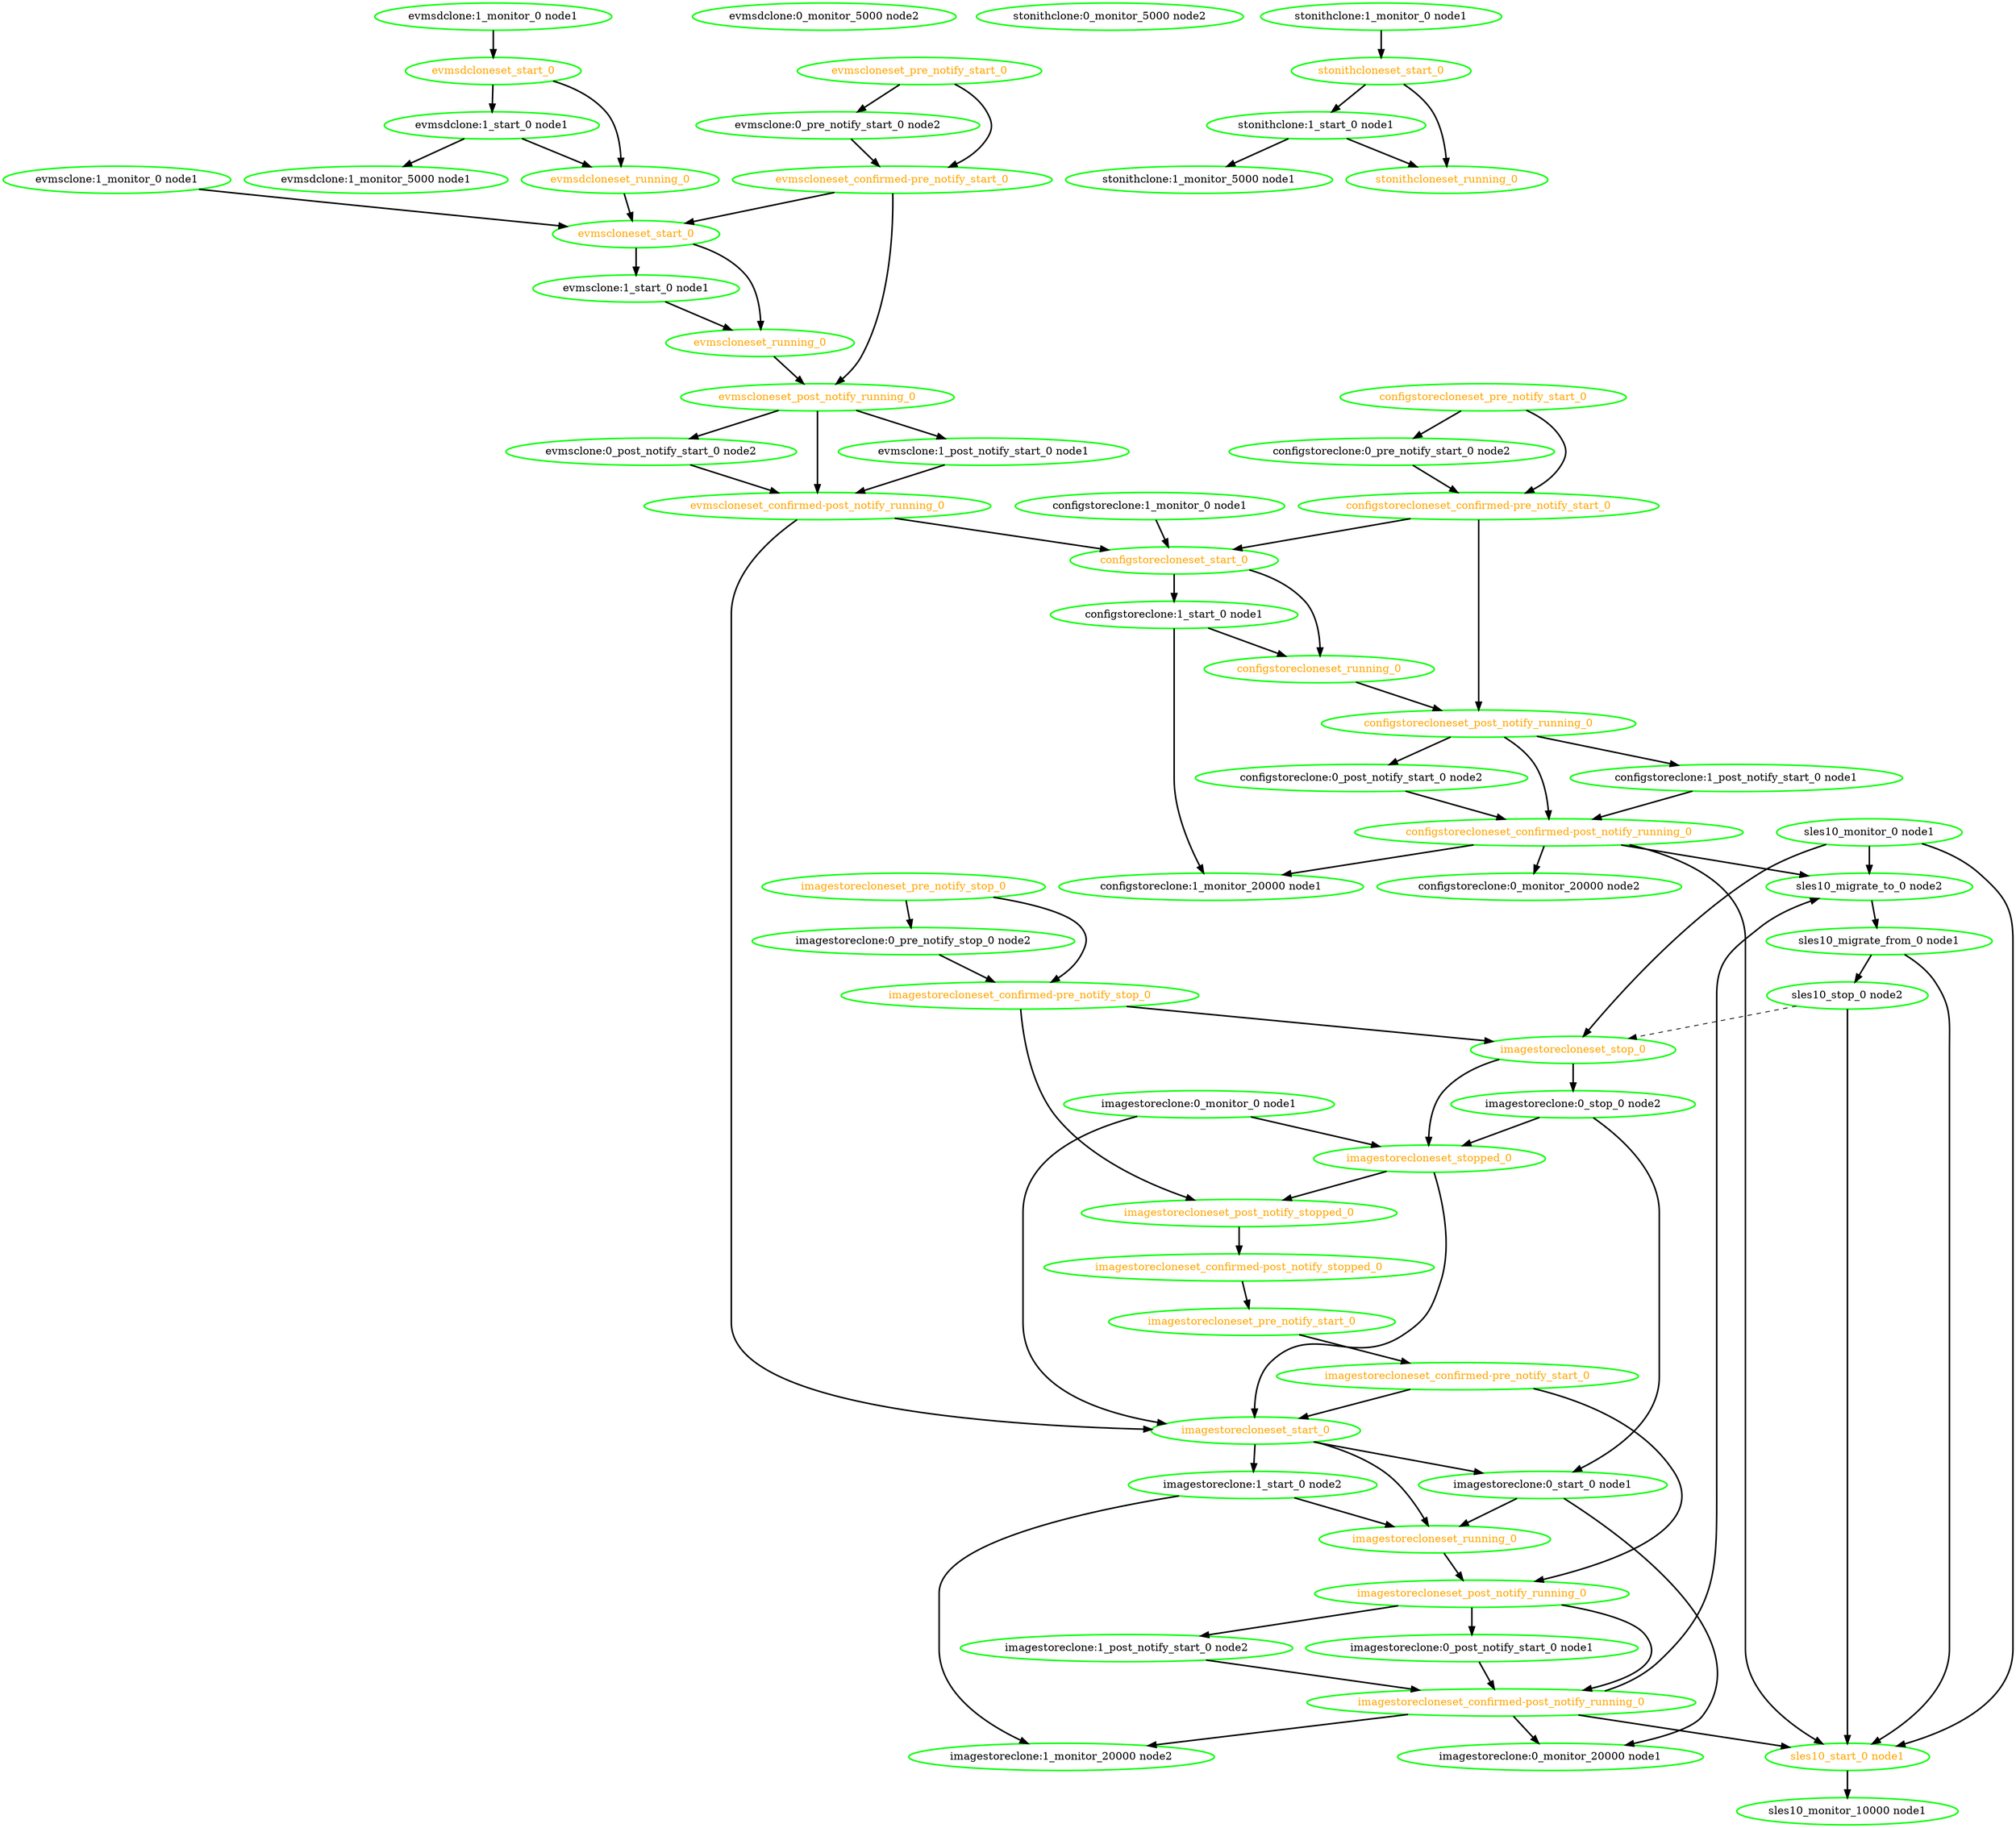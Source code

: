  digraph "g" {
"configstoreclone:0_monitor_20000 node2" [ style=bold color="green" fontcolor="black"]
"configstoreclone:0_post_notify_start_0 node2" -> "configstorecloneset_confirmed-post_notify_running_0" [ style = bold]
"configstoreclone:0_post_notify_start_0 node2" [ style=bold color="green" fontcolor="black" ]
"configstoreclone:0_pre_notify_start_0 node2" -> "configstorecloneset_confirmed-pre_notify_start_0" [ style = bold]
"configstoreclone:0_pre_notify_start_0 node2" [ style=bold color="green" fontcolor="black" ]
"configstoreclone:1_monitor_0 node1" -> "configstorecloneset_start_0" [ style = bold]
"configstoreclone:1_monitor_0 node1" [ style=bold color="green" fontcolor="black" ]
"configstoreclone:1_monitor_20000 node1" [ style=bold color="green" fontcolor="black" ]
"configstoreclone:1_post_notify_start_0 node1" -> "configstorecloneset_confirmed-post_notify_running_0" [ style = bold]
"configstoreclone:1_post_notify_start_0 node1" [ style=bold color="green" fontcolor="black" ]
"configstoreclone:1_start_0 node1" -> "configstoreclone:1_monitor_20000 node1" [ style = bold]
"configstoreclone:1_start_0 node1" -> "configstorecloneset_running_0" [ style = bold]
"configstoreclone:1_start_0 node1" [ style=bold color="green" fontcolor="black" ]
"configstorecloneset_confirmed-post_notify_running_0" -> "configstoreclone:0_monitor_20000 node2" [ style = bold]
"configstorecloneset_confirmed-post_notify_running_0" -> "configstoreclone:1_monitor_20000 node1" [ style = bold]
"configstorecloneset_confirmed-post_notify_running_0" -> "sles10_migrate_to_0 node2" [ style = bold]
"configstorecloneset_confirmed-post_notify_running_0" -> "sles10_start_0 node1" [ style = bold]
"configstorecloneset_confirmed-post_notify_running_0" [ style=bold color="green" fontcolor="orange" ]
"configstorecloneset_confirmed-pre_notify_start_0" -> "configstorecloneset_post_notify_running_0" [ style = bold]
"configstorecloneset_confirmed-pre_notify_start_0" -> "configstorecloneset_start_0" [ style = bold]
"configstorecloneset_confirmed-pre_notify_start_0" [ style=bold color="green" fontcolor="orange" ]
"configstorecloneset_post_notify_running_0" -> "configstoreclone:0_post_notify_start_0 node2" [ style = bold]
"configstorecloneset_post_notify_running_0" -> "configstoreclone:1_post_notify_start_0 node1" [ style = bold]
"configstorecloneset_post_notify_running_0" -> "configstorecloneset_confirmed-post_notify_running_0" [ style = bold]
"configstorecloneset_post_notify_running_0" [ style=bold color="green" fontcolor="orange" ]
"configstorecloneset_pre_notify_start_0" -> "configstoreclone:0_pre_notify_start_0 node2" [ style = bold]
"configstorecloneset_pre_notify_start_0" -> "configstorecloneset_confirmed-pre_notify_start_0" [ style = bold]
"configstorecloneset_pre_notify_start_0" [ style=bold color="green" fontcolor="orange" ]
"configstorecloneset_running_0" -> "configstorecloneset_post_notify_running_0" [ style = bold]
"configstorecloneset_running_0" [ style=bold color="green" fontcolor="orange" ]
"configstorecloneset_start_0" -> "configstoreclone:1_start_0 node1" [ style = bold]
"configstorecloneset_start_0" -> "configstorecloneset_running_0" [ style = bold]
"configstorecloneset_start_0" [ style=bold color="green" fontcolor="orange" ]
"evmsclone:0_post_notify_start_0 node2" -> "evmscloneset_confirmed-post_notify_running_0" [ style = bold]
"evmsclone:0_post_notify_start_0 node2" [ style=bold color="green" fontcolor="black" ]
"evmsclone:0_pre_notify_start_0 node2" -> "evmscloneset_confirmed-pre_notify_start_0" [ style = bold]
"evmsclone:0_pre_notify_start_0 node2" [ style=bold color="green" fontcolor="black" ]
"evmsclone:1_monitor_0 node1" -> "evmscloneset_start_0" [ style = bold]
"evmsclone:1_monitor_0 node1" [ style=bold color="green" fontcolor="black" ]
"evmsclone:1_post_notify_start_0 node1" -> "evmscloneset_confirmed-post_notify_running_0" [ style = bold]
"evmsclone:1_post_notify_start_0 node1" [ style=bold color="green" fontcolor="black" ]
"evmsclone:1_start_0 node1" -> "evmscloneset_running_0" [ style = bold]
"evmsclone:1_start_0 node1" [ style=bold color="green" fontcolor="black" ]
"evmscloneset_confirmed-post_notify_running_0" -> "configstorecloneset_start_0" [ style = bold]
"evmscloneset_confirmed-post_notify_running_0" -> "imagestorecloneset_start_0" [ style = bold]
"evmscloneset_confirmed-post_notify_running_0" [ style=bold color="green" fontcolor="orange" ]
"evmscloneset_confirmed-pre_notify_start_0" -> "evmscloneset_post_notify_running_0" [ style = bold]
"evmscloneset_confirmed-pre_notify_start_0" -> "evmscloneset_start_0" [ style = bold]
"evmscloneset_confirmed-pre_notify_start_0" [ style=bold color="green" fontcolor="orange" ]
"evmscloneset_post_notify_running_0" -> "evmsclone:0_post_notify_start_0 node2" [ style = bold]
"evmscloneset_post_notify_running_0" -> "evmsclone:1_post_notify_start_0 node1" [ style = bold]
"evmscloneset_post_notify_running_0" -> "evmscloneset_confirmed-post_notify_running_0" [ style = bold]
"evmscloneset_post_notify_running_0" [ style=bold color="green" fontcolor="orange" ]
"evmscloneset_pre_notify_start_0" -> "evmsclone:0_pre_notify_start_0 node2" [ style = bold]
"evmscloneset_pre_notify_start_0" -> "evmscloneset_confirmed-pre_notify_start_0" [ style = bold]
"evmscloneset_pre_notify_start_0" [ style=bold color="green" fontcolor="orange" ]
"evmscloneset_running_0" -> "evmscloneset_post_notify_running_0" [ style = bold]
"evmscloneset_running_0" [ style=bold color="green" fontcolor="orange" ]
"evmscloneset_start_0" -> "evmsclone:1_start_0 node1" [ style = bold]
"evmscloneset_start_0" -> "evmscloneset_running_0" [ style = bold]
"evmscloneset_start_0" [ style=bold color="green" fontcolor="orange" ]
"evmsdclone:0_monitor_5000 node2" [ style=bold color="green" fontcolor="black"]
"evmsdclone:1_monitor_0 node1" -> "evmsdcloneset_start_0" [ style = bold]
"evmsdclone:1_monitor_0 node1" [ style=bold color="green" fontcolor="black" ]
"evmsdclone:1_monitor_5000 node1" [ style=bold color="green" fontcolor="black" ]
"evmsdclone:1_start_0 node1" -> "evmsdclone:1_monitor_5000 node1" [ style = bold]
"evmsdclone:1_start_0 node1" -> "evmsdcloneset_running_0" [ style = bold]
"evmsdclone:1_start_0 node1" [ style=bold color="green" fontcolor="black" ]
"evmsdcloneset_running_0" -> "evmscloneset_start_0" [ style = bold]
"evmsdcloneset_running_0" [ style=bold color="green" fontcolor="orange" ]
"evmsdcloneset_start_0" -> "evmsdclone:1_start_0 node1" [ style = bold]
"evmsdcloneset_start_0" -> "evmsdcloneset_running_0" [ style = bold]
"evmsdcloneset_start_0" [ style=bold color="green" fontcolor="orange" ]
"imagestoreclone:0_monitor_0 node1" -> "imagestorecloneset_start_0" [ style = bold]
"imagestoreclone:0_monitor_0 node1" -> "imagestorecloneset_stopped_0" [ style = bold]
"imagestoreclone:0_monitor_0 node1" [ style=bold color="green" fontcolor="black" ]
"imagestoreclone:0_monitor_20000 node1" [ style=bold color="green" fontcolor="black" ]
"imagestoreclone:0_post_notify_start_0 node1" -> "imagestorecloneset_confirmed-post_notify_running_0" [ style = bold]
"imagestoreclone:0_post_notify_start_0 node1" [ style=bold color="green" fontcolor="black" ]
"imagestoreclone:0_pre_notify_stop_0 node2" -> "imagestorecloneset_confirmed-pre_notify_stop_0" [ style = bold]
"imagestoreclone:0_pre_notify_stop_0 node2" [ style=bold color="green" fontcolor="black" ]
"imagestoreclone:0_start_0 node1" -> "imagestoreclone:0_monitor_20000 node1" [ style = bold]
"imagestoreclone:0_start_0 node1" -> "imagestorecloneset_running_0" [ style = bold]
"imagestoreclone:0_start_0 node1" [ style=bold color="green" fontcolor="black" ]
"imagestoreclone:0_stop_0 node2" -> "imagestoreclone:0_start_0 node1" [ style = bold]
"imagestoreclone:0_stop_0 node2" -> "imagestorecloneset_stopped_0" [ style = bold]
"imagestoreclone:0_stop_0 node2" [ style=bold color="green" fontcolor="black" ]
"imagestoreclone:1_monitor_20000 node2" [ style=bold color="green" fontcolor="black" ]
"imagestoreclone:1_post_notify_start_0 node2" -> "imagestorecloneset_confirmed-post_notify_running_0" [ style = bold]
"imagestoreclone:1_post_notify_start_0 node2" [ style=bold color="green" fontcolor="black" ]
"imagestoreclone:1_start_0 node2" -> "imagestoreclone:1_monitor_20000 node2" [ style = bold]
"imagestoreclone:1_start_0 node2" -> "imagestorecloneset_running_0" [ style = bold]
"imagestoreclone:1_start_0 node2" [ style=bold color="green" fontcolor="black" ]
"imagestorecloneset_confirmed-post_notify_running_0" -> "imagestoreclone:0_monitor_20000 node1" [ style = bold]
"imagestorecloneset_confirmed-post_notify_running_0" -> "imagestoreclone:1_monitor_20000 node2" [ style = bold]
"imagestorecloneset_confirmed-post_notify_running_0" -> "sles10_migrate_to_0 node2" [ style = bold]
"imagestorecloneset_confirmed-post_notify_running_0" -> "sles10_start_0 node1" [ style = bold]
"imagestorecloneset_confirmed-post_notify_running_0" [ style=bold color="green" fontcolor="orange" ]
"imagestorecloneset_confirmed-post_notify_stopped_0" -> "imagestorecloneset_pre_notify_start_0" [ style = bold]
"imagestorecloneset_confirmed-post_notify_stopped_0" [ style=bold color="green" fontcolor="orange" ]
"imagestorecloneset_confirmed-pre_notify_start_0" -> "imagestorecloneset_post_notify_running_0" [ style = bold]
"imagestorecloneset_confirmed-pre_notify_start_0" -> "imagestorecloneset_start_0" [ style = bold]
"imagestorecloneset_confirmed-pre_notify_start_0" [ style=bold color="green" fontcolor="orange" ]
"imagestorecloneset_confirmed-pre_notify_stop_0" -> "imagestorecloneset_post_notify_stopped_0" [ style = bold]
"imagestorecloneset_confirmed-pre_notify_stop_0" -> "imagestorecloneset_stop_0" [ style = bold]
"imagestorecloneset_confirmed-pre_notify_stop_0" [ style=bold color="green" fontcolor="orange" ]
"imagestorecloneset_post_notify_running_0" -> "imagestoreclone:0_post_notify_start_0 node1" [ style = bold]
"imagestorecloneset_post_notify_running_0" -> "imagestoreclone:1_post_notify_start_0 node2" [ style = bold]
"imagestorecloneset_post_notify_running_0" -> "imagestorecloneset_confirmed-post_notify_running_0" [ style = bold]
"imagestorecloneset_post_notify_running_0" [ style=bold color="green" fontcolor="orange" ]
"imagestorecloneset_post_notify_stopped_0" -> "imagestorecloneset_confirmed-post_notify_stopped_0" [ style = bold]
"imagestorecloneset_post_notify_stopped_0" [ style=bold color="green" fontcolor="orange" ]
"imagestorecloneset_pre_notify_start_0" -> "imagestorecloneset_confirmed-pre_notify_start_0" [ style = bold]
"imagestorecloneset_pre_notify_start_0" [ style=bold color="green" fontcolor="orange" ]
"imagestorecloneset_pre_notify_stop_0" -> "imagestoreclone:0_pre_notify_stop_0 node2" [ style = bold]
"imagestorecloneset_pre_notify_stop_0" -> "imagestorecloneset_confirmed-pre_notify_stop_0" [ style = bold]
"imagestorecloneset_pre_notify_stop_0" [ style=bold color="green" fontcolor="orange" ]
"imagestorecloneset_running_0" -> "imagestorecloneset_post_notify_running_0" [ style = bold]
"imagestorecloneset_running_0" [ style=bold color="green" fontcolor="orange" ]
"imagestorecloneset_start_0" -> "imagestoreclone:0_start_0 node1" [ style = bold]
"imagestorecloneset_start_0" -> "imagestoreclone:1_start_0 node2" [ style = bold]
"imagestorecloneset_start_0" -> "imagestorecloneset_running_0" [ style = bold]
"imagestorecloneset_start_0" [ style=bold color="green" fontcolor="orange" ]
"imagestorecloneset_stop_0" -> "imagestoreclone:0_stop_0 node2" [ style = bold]
"imagestorecloneset_stop_0" -> "imagestorecloneset_stopped_0" [ style = bold]
"imagestorecloneset_stop_0" [ style=bold color="green" fontcolor="orange" ]
"imagestorecloneset_stopped_0" -> "imagestorecloneset_post_notify_stopped_0" [ style = bold]
"imagestorecloneset_stopped_0" -> "imagestorecloneset_start_0" [ style = bold]
"imagestorecloneset_stopped_0" [ style=bold color="green" fontcolor="orange" ]
"sles10_migrate_from_0 node1" -> "sles10_start_0 node1" [ style = bold]
"sles10_migrate_from_0 node1" -> "sles10_stop_0 node2" [ style = bold]
"sles10_migrate_from_0 node1" [ style=bold color="green" fontcolor="black"]
"sles10_migrate_to_0 node2" -> "sles10_migrate_from_0 node1" [ style = bold]
"sles10_migrate_to_0 node2" [ style=bold color="green" fontcolor="black"]
"sles10_monitor_0 node1" -> "imagestorecloneset_stop_0" [ style = bold]
"sles10_monitor_0 node1" -> "sles10_migrate_to_0 node2" [ style = bold]
"sles10_monitor_0 node1" -> "sles10_start_0 node1" [ style = bold]
"sles10_monitor_0 node1" [ style=bold color="green" fontcolor="black" ]
"sles10_monitor_10000 node1" [ style=bold color="green" fontcolor="black" ]
"sles10_start_0 node1" -> "sles10_monitor_10000 node1" [ style = bold]
"sles10_start_0 node1" [ style=bold color="green" fontcolor="orange"]
"sles10_stop_0 node2" -> "imagestorecloneset_stop_0" [ style = dashed]
"sles10_stop_0 node2" -> "sles10_start_0 node1" [ style = bold]
"sles10_stop_0 node2" [ style=bold color="green" fontcolor="black" ]
"stonithclone:0_monitor_5000 node2" [ style=bold color="green" fontcolor="black"]
"stonithclone:1_monitor_0 node1" -> "stonithcloneset_start_0" [ style = bold]
"stonithclone:1_monitor_0 node1" [ style=bold color="green" fontcolor="black" ]
"stonithclone:1_monitor_5000 node1" [ style=bold color="green" fontcolor="black" ]
"stonithclone:1_start_0 node1" -> "stonithclone:1_monitor_5000 node1" [ style = bold]
"stonithclone:1_start_0 node1" -> "stonithcloneset_running_0" [ style = bold]
"stonithclone:1_start_0 node1" [ style=bold color="green" fontcolor="black" ]
"stonithcloneset_running_0" [ style=bold color="green" fontcolor="orange" ]
"stonithcloneset_start_0" -> "stonithclone:1_start_0 node1" [ style = bold]
"stonithcloneset_start_0" -> "stonithcloneset_running_0" [ style = bold]
"stonithcloneset_start_0" [ style=bold color="green" fontcolor="orange" ]
}
